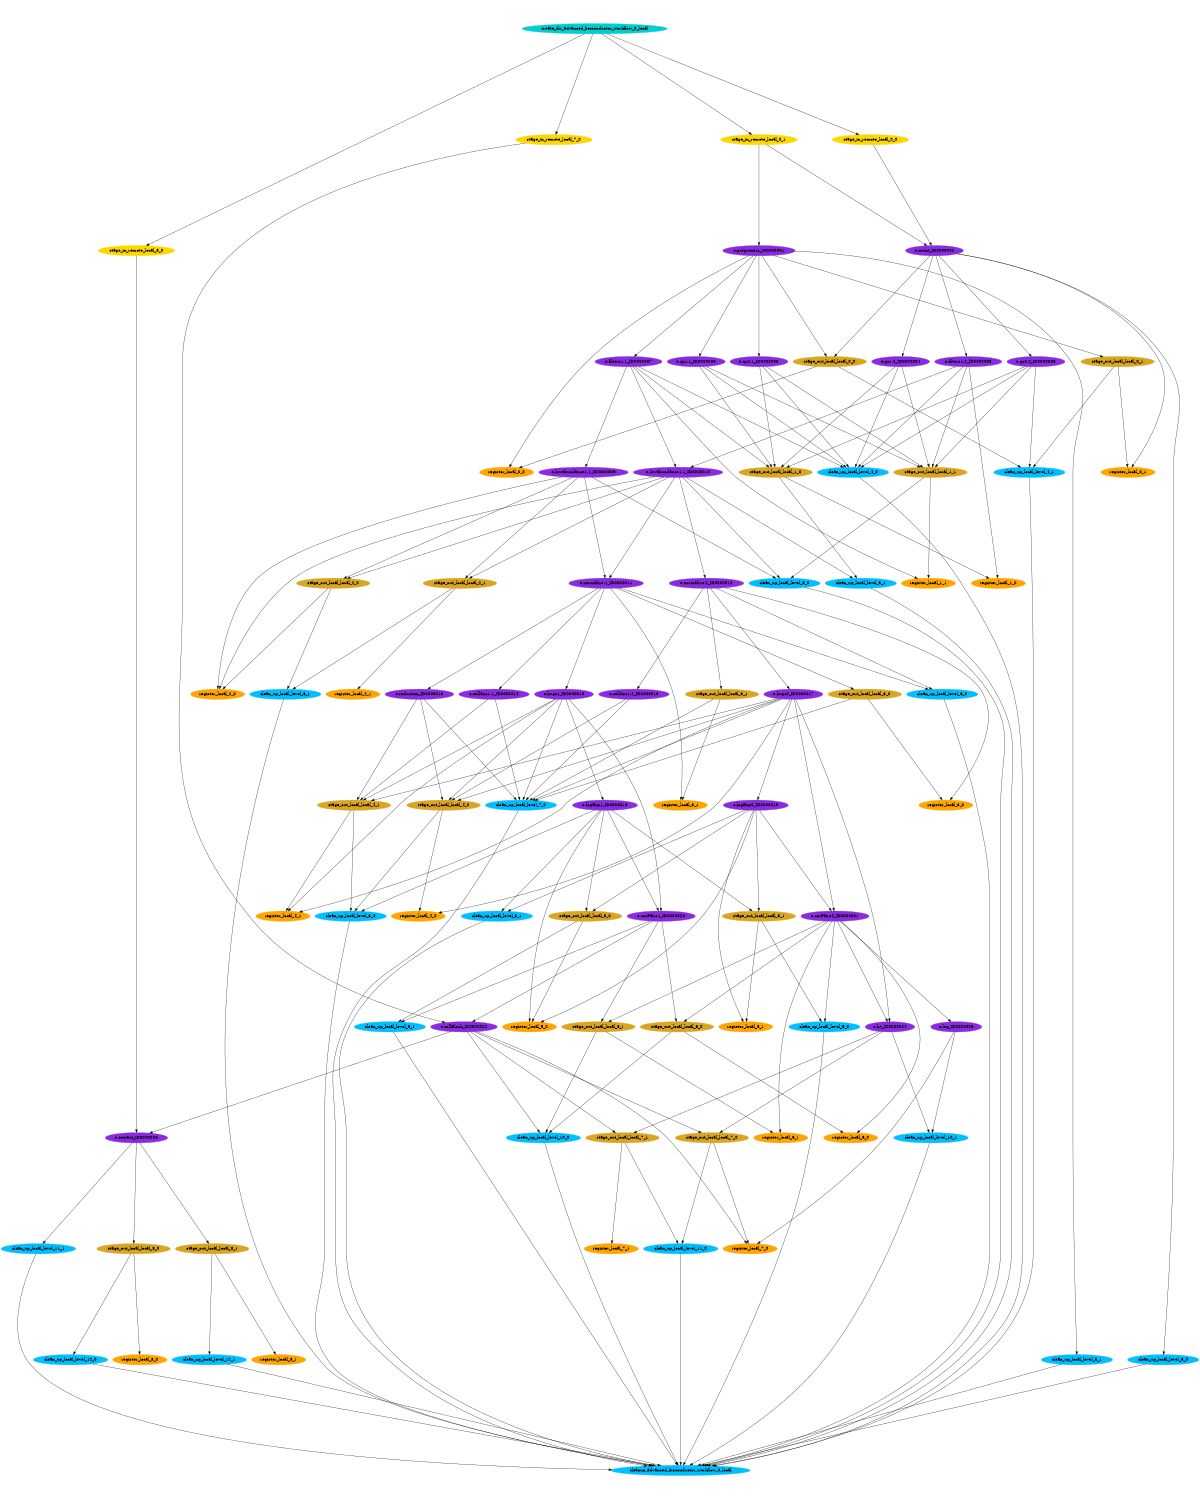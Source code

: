 digraph E {
size="8.0,10.0"
ratio=fill
node [shape=ellipse]
edge [arrowhead=normal, arrowsize=1.0]
	"stage_in_remote_local_0_1" [color=gold,style=filled,label="stage_in_remote_local_0_1"]
	"stage_in_remote_local_0_0" [color=gold,style=filled,label="stage_in_remote_local_0_0"]
	"e.count_ID0000002" [color=blueviolet,style=filled,label="e.count_ID0000002"]
	"cleanup_advanced_bioconductor_workflow_0_local" [color=deepskyblue,style=filled,label="cleanup_advanced_bioconductor_workflow_0_local"]
	"clean_up_local_level_4_0" [color=deepskyblue,style=filled,label="clean_up_local_level_4_0"]
	"clean_up_local_level_4_1" [color=deepskyblue,style=filled,label="clean_up_local_level_4_1"]
	"clean_up_local_level_6_0" [color=deepskyblue,style=filled,label="clean_up_local_level_6_0"]
	"clean_up_local_level_6_1" [color=deepskyblue,style=filled,label="clean_up_local_level_6_1"]
	"e.lrt_ID0000024" [color=blueviolet,style=filled,label="e.lrt_ID0000024"]
	"clean_up_local_level_8_0" [color=deepskyblue,style=filled,label="clean_up_local_level_8_0"]
	"clean_up_local_level_8_1" [color=deepskyblue,style=filled,label="clean_up_local_level_8_1"]
	"e.extract_ID0000023" [color=blueviolet,style=filled,label="e.extract_ID0000023"]
	"e.qc1.1_ID0000003" [color=blueviolet,style=filled,label="e.qc1.1_ID0000003"]
	"e.qc2.1_ID0000005" [color=blueviolet,style=filled,label="e.qc2.1_ID0000005"]
	"e.filters1.2_ID0000008" [color=blueviolet,style=filled,label="e.filters1.2_ID0000008"]
	"e.filters1.1_ID0000007" [color=blueviolet,style=filled,label="e.filters1.1_ID0000007"]
	"clean_up_local_level_11_0" [color=deepskyblue,style=filled,label="clean_up_local_level_11_0"]
	"clean_up_local_level_11_1" [color=deepskyblue,style=filled,label="clean_up_local_level_11_1"]
	"stage_in_remote_local_8_0" [color=gold,style=filled,label="stage_in_remote_local_8_0"]
	"e.logExp1_ID0000018" [color=blueviolet,style=filled,label="e.logExp1_ID0000018"]
	"stage_out_local_local_8_0" [color=goldenrod,style=filled,label="stage_out_local_local_8_0"]
	"stage_out_local_local_6_1" [color=goldenrod,style=filled,label="stage_out_local_local_6_1"]
	"stage_out_local_local_6_0" [color=goldenrod,style=filled,label="stage_out_local_local_6_0"]
	"stage_out_local_local_4_1" [color=goldenrod,style=filled,label="stage_out_local_local_4_1"]
	"e.reduction_ID0000013" [color=blueviolet,style=filled,label="e.reduction_ID0000013"]
	"stage_out_local_local_4_0" [color=goldenrod,style=filled,label="stage_out_local_local_4_0"]
	"stage_out_local_local_2_1" [color=goldenrod,style=filled,label="stage_out_local_local_2_1"]
	"stage_out_local_local_2_0" [color=goldenrod,style=filled,label="stage_out_local_local_2_0"]
	"stage_out_local_local_0_1" [color=goldenrod,style=filled,label="stage_out_local_local_0_1"]
	"stage_out_local_local_0_0" [color=goldenrod,style=filled,label="stage_out_local_local_0_0"]
	"create_dir_advanced_bioconductor_workflow_0_local" [color=darkturquoise,style=filled,label="create_dir_advanced_bioconductor_workflow_0_local"]
	"e.lowabundance1.1_ID0000010" [color=blueviolet,style=filled,label="e.lowabundance1.1_ID0000010"]
	"e.lowabundance1.1_ID0000009" [color=blueviolet,style=filled,label="e.lowabundance1.1_ID0000009"]
	"register_local_5_1" [color=orange,style=filled,label="register_local_5_1"]
	"register_local_5_0" [color=orange,style=filled,label="register_local_5_0"]
	"register_local_3_1" [color=orange,style=filled,label="register_local_3_1"]
	"e.qc1.2_ID0000004" [color=blueviolet,style=filled,label="e.qc1.2_ID0000004"]
	"register_local_3_0" [color=orange,style=filled,label="register_local_3_0"]
	"register_local_1_1" [color=orange,style=filled,label="register_local_1_1"]
	"register_local_1_0" [color=orange,style=filled,label="register_local_1_0"]
	"e.qc2.2_ID0000006" [color=blueviolet,style=filled,label="e.qc2.2_ID0000006"]
	"e.corPairs1_ID0000020" [color=blueviolet,style=filled,label="e.corPairs1_ID0000020"]
	"register_local_7_1" [color=orange,style=filled,label="register_local_7_1"]
	"register_local_7_0" [color=orange,style=filled,label="register_local_7_0"]
	"stage_out_local_local_8_1" [color=goldenrod,style=filled,label="stage_out_local_local_8_1"]
	"e.normalize.1_ID0000011" [color=blueviolet,style=filled,label="e.normalize.1_ID0000011"]
	"clean_up_local_level_12_1" [color=deepskyblue,style=filled,label="clean_up_local_level_12_1"]
	"clean_up_local_level_3_0" [color=deepskyblue,style=filled,label="clean_up_local_level_3_0"]
	"clean_up_local_level_3_1" [color=deepskyblue,style=filled,label="clean_up_local_level_3_1"]
	"e.cellBlock_ID0000022" [color=blueviolet,style=filled,label="e.cellBlock_ID0000022"]
	"clean_up_local_level_5_0" [color=deepskyblue,style=filled,label="clean_up_local_level_5_0"]
	"e.preprocess_ID0000001" [color=blueviolet,style=filled,label="e.preprocess_ID0000001"]
	"clean_up_local_level_5_1" [color=deepskyblue,style=filled,label="clean_up_local_level_5_1"]
	"clean_up_local_level_7_0" [color=deepskyblue,style=filled,label="clean_up_local_level_7_0"]
	"clean_up_local_level_9_0" [color=deepskyblue,style=filled,label="clean_up_local_level_9_0"]
	"clean_up_local_level_9_1" [color=deepskyblue,style=filled,label="clean_up_local_level_9_1"]
	"e.hvgs1_ID0000016" [color=blueviolet,style=filled,label="e.hvgs1_ID0000016"]
	"e.corPairs2_ID0000021" [color=blueviolet,style=filled,label="e.corPairs2_ID0000021"]
	"clean_up_local_level_10_1" [color=deepskyblue,style=filled,label="clean_up_local_level_10_1"]
	"clean_up_local_level_12_0" [color=deepskyblue,style=filled,label="clean_up_local_level_12_0"]
	"e.cellCyc1.2_ID0000015" [color=blueviolet,style=filled,label="e.cellCyc1.2_ID0000015"]
	"stage_in_remote_local_7_0" [color=gold,style=filled,label="stage_in_remote_local_7_0"]
	"clean_up_local_level_10_0" [color=deepskyblue,style=filled,label="clean_up_local_level_10_0"]
	"e.hvgs2_ID0000017" [color=blueviolet,style=filled,label="e.hvgs2_ID0000017"]
	"stage_out_local_local_7_1" [color=goldenrod,style=filled,label="stage_out_local_local_7_1"]
	"e.normalize.2_ID0000012" [color=blueviolet,style=filled,label="e.normalize.2_ID0000012"]
	"stage_out_local_local_7_0" [color=goldenrod,style=filled,label="stage_out_local_local_7_0"]
	"stage_out_local_local_5_1" [color=goldenrod,style=filled,label="stage_out_local_local_5_1"]
	"stage_out_local_local_5_0" [color=goldenrod,style=filled,label="stage_out_local_local_5_0"]
	"stage_out_local_local_3_1" [color=goldenrod,style=filled,label="stage_out_local_local_3_1"]
	"stage_out_local_local_3_0" [color=goldenrod,style=filled,label="stage_out_local_local_3_0"]
	"stage_out_local_local_1_1" [color=goldenrod,style=filled,label="stage_out_local_local_1_1"]
	"stage_out_local_local_1_0" [color=goldenrod,style=filled,label="stage_out_local_local_1_0"]
	"e.log_ID0000025" [color=blueviolet,style=filled,label="e.log_ID0000025"]
	"register_local_6_0" [color=orange,style=filled,label="register_local_6_0"]
	"register_local_4_1" [color=orange,style=filled,label="register_local_4_1"]
	"register_local_4_0" [color=orange,style=filled,label="register_local_4_0"]
	"register_local_2_1" [color=orange,style=filled,label="register_local_2_1"]
	"register_local_2_0" [color=orange,style=filled,label="register_local_2_0"]
	"register_local_0_1" [color=orange,style=filled,label="register_local_0_1"]
	"e.logExp2_ID0000019" [color=blueviolet,style=filled,label="e.logExp2_ID0000019"]
	"register_local_0_0" [color=orange,style=filled,label="register_local_0_0"]
	"e.cellCyc1.1_ID0000014" [color=blueviolet,style=filled,label="e.cellCyc1.1_ID0000014"]
	"register_local_8_1" [color=orange,style=filled,label="register_local_8_1"]
	"register_local_8_0" [color=orange,style=filled,label="register_local_8_0"]
	"register_local_6_1" [color=orange,style=filled,label="register_local_6_1"]

	"stage_in_remote_local_0_1" -> "e.count_ID0000002"
	"stage_in_remote_local_0_1" -> "e.preprocess_ID0000001"
	"stage_in_remote_local_0_0" -> "e.count_ID0000002"
	"e.count_ID0000002" -> "e.filters1.2_ID0000008"
	"e.count_ID0000002" -> "e.qc1.2_ID0000004"
	"e.count_ID0000002" -> "register_local_0_1"
	"e.count_ID0000002" -> "clean_up_local_level_3_0"
	"e.count_ID0000002" -> "stage_out_local_local_0_0"
	"e.count_ID0000002" -> "e.qc2.2_ID0000006"
	"clean_up_local_level_4_0" -> "cleanup_advanced_bioconductor_workflow_0_local"
	"clean_up_local_level_4_1" -> "cleanup_advanced_bioconductor_workflow_0_local"
	"clean_up_local_level_6_0" -> "cleanup_advanced_bioconductor_workflow_0_local"
	"clean_up_local_level_6_1" -> "cleanup_advanced_bioconductor_workflow_0_local"
	"e.lrt_ID0000024" -> "stage_out_local_local_7_1"
	"e.lrt_ID0000024" -> "stage_out_local_local_7_0"
	"e.lrt_ID0000024" -> "clean_up_local_level_10_1"
	"clean_up_local_level_8_0" -> "cleanup_advanced_bioconductor_workflow_0_local"
	"clean_up_local_level_8_1" -> "cleanup_advanced_bioconductor_workflow_0_local"
	"e.extract_ID0000023" -> "stage_out_local_local_8_0"
	"e.extract_ID0000023" -> "clean_up_local_level_11_1"
	"e.extract_ID0000023" -> "stage_out_local_local_8_1"
	"e.qc1.1_ID0000003" -> "stage_out_local_local_1_1"
	"e.qc1.1_ID0000003" -> "stage_out_local_local_1_0"
	"e.qc1.1_ID0000003" -> "clean_up_local_level_4_0"
	"e.qc2.1_ID0000005" -> "stage_out_local_local_1_1"
	"e.qc2.1_ID0000005" -> "stage_out_local_local_1_0"
	"e.qc2.1_ID0000005" -> "clean_up_local_level_4_0"
	"e.filters1.2_ID0000008" -> "register_local_1_0"
	"e.filters1.2_ID0000008" -> "stage_out_local_local_1_1"
	"e.filters1.2_ID0000008" -> "clean_up_local_level_4_0"
	"e.filters1.2_ID0000008" -> "e.lowabundance1.1_ID0000010"
	"e.filters1.1_ID0000007" -> "e.lowabundance1.1_ID0000009"
	"e.filters1.1_ID0000007" -> "register_local_1_1"
	"e.filters1.1_ID0000007" -> "stage_out_local_local_1_0"
	"e.filters1.1_ID0000007" -> "clean_up_local_level_4_0"
	"e.filters1.1_ID0000007" -> "e.lowabundance1.1_ID0000010"
	"clean_up_local_level_11_0" -> "cleanup_advanced_bioconductor_workflow_0_local"
	"clean_up_local_level_11_1" -> "cleanup_advanced_bioconductor_workflow_0_local"
	"stage_in_remote_local_8_0" -> "e.extract_ID0000023"
	"e.logExp1_ID0000018" -> "register_local_5_0"
	"e.logExp1_ID0000018" -> "stage_out_local_local_5_1"
	"e.logExp1_ID0000018" -> "stage_out_local_local_5_0"
	"e.logExp1_ID0000018" -> "clean_up_local_level_8_0"
	"e.logExp1_ID0000018" -> "clean_up_local_level_8_1"
	"e.logExp1_ID0000018" -> "e.corPairs1_ID0000020"
	"stage_out_local_local_8_0" -> "clean_up_local_level_12_0"
	"stage_out_local_local_8_0" -> "register_local_8_0"
	"stage_out_local_local_6_1" -> "clean_up_local_level_10_0"
	"stage_out_local_local_6_1" -> "register_local_6_1"
	"stage_out_local_local_6_0" -> "register_local_6_0"
	"stage_out_local_local_6_0" -> "clean_up_local_level_10_0"
	"stage_out_local_local_4_1" -> "register_local_4_1"
	"stage_out_local_local_4_1" -> "clean_up_local_level_8_0"
	"e.reduction_ID0000013" -> "stage_out_local_local_4_1"
	"e.reduction_ID0000013" -> "stage_out_local_local_4_0"
	"e.reduction_ID0000013" -> "clean_up_local_level_7_0"
	"stage_out_local_local_4_0" -> "register_local_4_0"
	"stage_out_local_local_4_0" -> "clean_up_local_level_8_0"
	"stage_out_local_local_2_1" -> "register_local_2_1"
	"stage_out_local_local_2_1" -> "clean_up_local_level_6_1"
	"stage_out_local_local_2_0" -> "register_local_2_0"
	"stage_out_local_local_2_0" -> "clean_up_local_level_6_1"
	"stage_out_local_local_0_1" -> "register_local_0_1"
	"stage_out_local_local_0_1" -> "clean_up_local_level_4_1"
	"stage_out_local_local_0_0" -> "register_local_0_0"
	"stage_out_local_local_0_0" -> "clean_up_local_level_4_1"
	"create_dir_advanced_bioconductor_workflow_0_local" -> "stage_in_remote_local_0_1"
	"create_dir_advanced_bioconductor_workflow_0_local" -> "stage_in_remote_local_0_0"
	"create_dir_advanced_bioconductor_workflow_0_local" -> "stage_in_remote_local_8_0"
	"create_dir_advanced_bioconductor_workflow_0_local" -> "stage_in_remote_local_7_0"
	"e.lowabundance1.1_ID0000010" -> "e.normalize.2_ID0000012"
	"e.lowabundance1.1_ID0000010" -> "e.normalize.1_ID0000011"
	"e.lowabundance1.1_ID0000010" -> "register_local_2_0"
	"e.lowabundance1.1_ID0000010" -> "stage_out_local_local_2_1"
	"e.lowabundance1.1_ID0000010" -> "stage_out_local_local_2_0"
	"e.lowabundance1.1_ID0000010" -> "clean_up_local_level_5_0"
	"e.lowabundance1.1_ID0000010" -> "clean_up_local_level_5_1"
	"e.lowabundance1.1_ID0000009" -> "e.normalize.1_ID0000011"
	"e.lowabundance1.1_ID0000009" -> "register_local_2_0"
	"e.lowabundance1.1_ID0000009" -> "stage_out_local_local_2_1"
	"e.lowabundance1.1_ID0000009" -> "stage_out_local_local_2_0"
	"e.lowabundance1.1_ID0000009" -> "clean_up_local_level_5_0"
	"e.qc1.2_ID0000004" -> "stage_out_local_local_1_1"
	"e.qc1.2_ID0000004" -> "stage_out_local_local_1_0"
	"e.qc1.2_ID0000004" -> "clean_up_local_level_4_0"
	"e.qc2.2_ID0000006" -> "stage_out_local_local_1_1"
	"e.qc2.2_ID0000006" -> "stage_out_local_local_1_0"
	"e.qc2.2_ID0000006" -> "clean_up_local_level_4_0"
	"e.qc2.2_ID0000006" -> "clean_up_local_level_4_1"
	"e.corPairs1_ID0000020" -> "stage_out_local_local_6_1"
	"e.corPairs1_ID0000020" -> "stage_out_local_local_6_0"
	"e.corPairs1_ID0000020" -> "e.cellBlock_ID0000022"
	"e.corPairs1_ID0000020" -> "clean_up_local_level_9_1"
	"stage_out_local_local_8_1" -> "clean_up_local_level_12_1"
	"stage_out_local_local_8_1" -> "register_local_8_1"
	"e.normalize.1_ID0000011" -> "register_local_3_1"
	"e.normalize.1_ID0000011" -> "e.reduction_ID0000013"
	"e.normalize.1_ID0000011" -> "stage_out_local_local_3_0"
	"e.normalize.1_ID0000011" -> "e.cellCyc1.1_ID0000014"
	"e.normalize.1_ID0000011" -> "clean_up_local_level_6_0"
	"e.normalize.1_ID0000011" -> "e.hvgs1_ID0000016"
	"clean_up_local_level_12_1" -> "cleanup_advanced_bioconductor_workflow_0_local"
	"clean_up_local_level_3_0" -> "cleanup_advanced_bioconductor_workflow_0_local"
	"clean_up_local_level_3_1" -> "cleanup_advanced_bioconductor_workflow_0_local"
	"e.cellBlock_ID0000022" -> "stage_out_local_local_7_1"
	"e.cellBlock_ID0000022" -> "stage_out_local_local_7_0"
	"e.cellBlock_ID0000022" -> "clean_up_local_level_10_0"
	"e.cellBlock_ID0000022" -> "e.extract_ID0000023"
	"e.cellBlock_ID0000022" -> "register_local_7_0"
	"clean_up_local_level_5_0" -> "cleanup_advanced_bioconductor_workflow_0_local"
	"e.preprocess_ID0000001" -> "e.qc1.1_ID0000003"
	"e.preprocess_ID0000001" -> "e.qc2.1_ID0000005"
	"e.preprocess_ID0000001" -> "e.filters1.1_ID0000007"
	"e.preprocess_ID0000001" -> "register_local_0_0"
	"e.preprocess_ID0000001" -> "stage_out_local_local_0_1"
	"e.preprocess_ID0000001" -> "stage_out_local_local_0_0"
	"e.preprocess_ID0000001" -> "clean_up_local_level_3_1"
	"clean_up_local_level_5_1" -> "cleanup_advanced_bioconductor_workflow_0_local"
	"clean_up_local_level_7_0" -> "cleanup_advanced_bioconductor_workflow_0_local"
	"clean_up_local_level_9_0" -> "cleanup_advanced_bioconductor_workflow_0_local"
	"clean_up_local_level_9_1" -> "cleanup_advanced_bioconductor_workflow_0_local"
	"e.hvgs1_ID0000016" -> "register_local_4_1"
	"e.hvgs1_ID0000016" -> "stage_out_local_local_4_1"
	"e.hvgs1_ID0000016" -> "stage_out_local_local_4_0"
	"e.hvgs1_ID0000016" -> "clean_up_local_level_7_0"
	"e.hvgs1_ID0000016" -> "e.corPairs1_ID0000020"
	"e.hvgs1_ID0000016" -> "e.logExp1_ID0000018"
	"e.corPairs2_ID0000021" -> "register_local_6_0"
	"e.corPairs2_ID0000021" -> "stage_out_local_local_6_1"
	"e.corPairs2_ID0000021" -> "stage_out_local_local_6_0"
	"e.corPairs2_ID0000021" -> "e.log_ID0000025"
	"e.corPairs2_ID0000021" -> "e.lrt_ID0000024"
	"e.corPairs2_ID0000021" -> "clean_up_local_level_9_0"
	"e.corPairs2_ID0000021" -> "register_local_6_1"
	"clean_up_local_level_10_1" -> "cleanup_advanced_bioconductor_workflow_0_local"
	"clean_up_local_level_12_0" -> "cleanup_advanced_bioconductor_workflow_0_local"
	"e.cellCyc1.2_ID0000015" -> "stage_out_local_local_4_0"
	"e.cellCyc1.2_ID0000015" -> "clean_up_local_level_7_0"
	"stage_in_remote_local_7_0" -> "e.cellBlock_ID0000022"
	"clean_up_local_level_10_0" -> "cleanup_advanced_bioconductor_workflow_0_local"
	"e.hvgs2_ID0000017" -> "e.corPairs2_ID0000021"
	"e.hvgs2_ID0000017" -> "register_local_4_1"
	"e.hvgs2_ID0000017" -> "register_local_4_0"
	"e.hvgs2_ID0000017" -> "stage_out_local_local_4_1"
	"e.hvgs2_ID0000017" -> "stage_out_local_local_4_0"
	"e.hvgs2_ID0000017" -> "e.logExp2_ID0000019"
	"e.hvgs2_ID0000017" -> "clean_up_local_level_7_0"
	"e.hvgs2_ID0000017" -> "e.lrt_ID0000024"
	"stage_out_local_local_7_1" -> "clean_up_local_level_11_0"
	"stage_out_local_local_7_1" -> "register_local_7_1"
	"e.normalize.2_ID0000012" -> "e.hvgs2_ID0000017"
	"e.normalize.2_ID0000012" -> "register_local_3_0"
	"e.normalize.2_ID0000012" -> "stage_out_local_local_3_1"
	"e.normalize.2_ID0000012" -> "e.cellCyc1.2_ID0000015"
	"e.normalize.2_ID0000012" -> "clean_up_local_level_6_0"
	"stage_out_local_local_7_0" -> "clean_up_local_level_11_0"
	"stage_out_local_local_7_0" -> "register_local_7_0"
	"stage_out_local_local_5_1" -> "register_local_5_1"
	"stage_out_local_local_5_1" -> "clean_up_local_level_9_0"
	"stage_out_local_local_5_0" -> "register_local_5_0"
	"stage_out_local_local_5_0" -> "clean_up_local_level_9_1"
	"stage_out_local_local_3_1" -> "register_local_3_1"
	"stage_out_local_local_3_1" -> "clean_up_local_level_7_0"
	"stage_out_local_local_3_0" -> "register_local_3_0"
	"stage_out_local_local_3_0" -> "clean_up_local_level_7_0"
	"stage_out_local_local_1_1" -> "register_local_1_1"
	"stage_out_local_local_1_1" -> "clean_up_local_level_5_0"
	"stage_out_local_local_1_0" -> "register_local_1_0"
	"stage_out_local_local_1_0" -> "clean_up_local_level_5_1"
	"e.log_ID0000025" -> "clean_up_local_level_10_1"
	"e.log_ID0000025" -> "register_local_7_0"
	"e.logExp2_ID0000019" -> "e.corPairs2_ID0000021"
	"e.logExp2_ID0000019" -> "register_local_5_1"
	"e.logExp2_ID0000019" -> "register_local_5_0"
	"e.logExp2_ID0000019" -> "stage_out_local_local_5_1"
	"e.logExp2_ID0000019" -> "stage_out_local_local_5_0"
	"e.logExp2_ID0000019" -> "clean_up_local_level_8_1"
	"e.cellCyc1.1_ID0000014" -> "stage_out_local_local_4_1"
	"e.cellCyc1.1_ID0000014" -> "clean_up_local_level_7_0"
}
